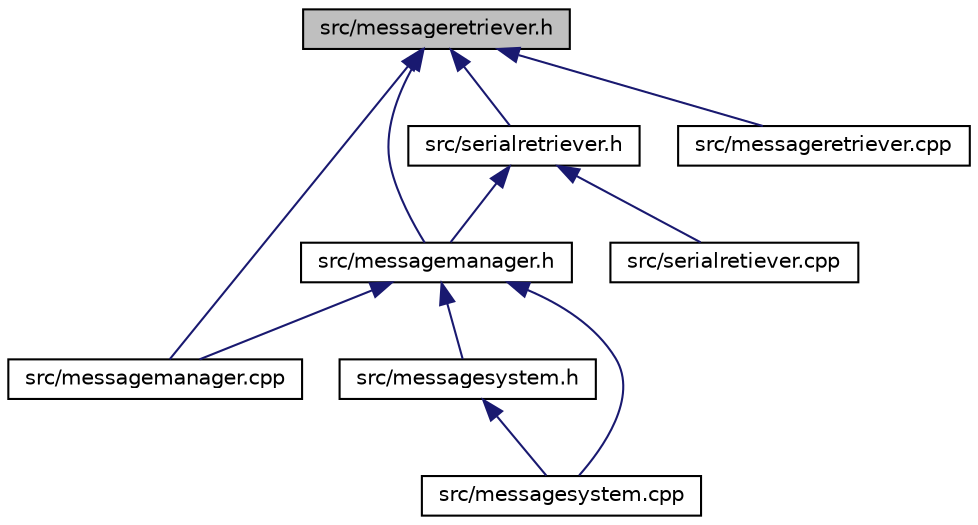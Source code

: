 digraph "src/messageretriever.h"
{
 // LATEX_PDF_SIZE
  edge [fontname="Helvetica",fontsize="10",labelfontname="Helvetica",labelfontsize="10"];
  node [fontname="Helvetica",fontsize="10",shape=record];
  Node1 [label="src/messageretriever.h",height=0.2,width=0.4,color="black", fillcolor="grey75", style="filled", fontcolor="black",tooltip="Message retriever base class for the led light strip."];
  Node1 -> Node2 [dir="back",color="midnightblue",fontsize="10",style="solid",fontname="Helvetica"];
  Node2 [label="src/messagemanager.h",height=0.2,width=0.4,color="black", fillcolor="white", style="filled",URL="$src_2messagemanager_8h.html",tooltip="This file contains the interface for how incoming messages will be handled."];
  Node2 -> Node3 [dir="back",color="midnightblue",fontsize="10",style="solid",fontname="Helvetica"];
  Node3 [label="src/messagemanager.cpp",height=0.2,width=0.4,color="black", fillcolor="white", style="filled",URL="$messagemanager_8cpp.html",tooltip="Contains definitions of funcitons from messagemanager.h."];
  Node2 -> Node4 [dir="back",color="midnightblue",fontsize="10",style="solid",fontname="Helvetica"];
  Node4 [label="src/messagesystem.h",height=0.2,width=0.4,color="black", fillcolor="white", style="filled",URL="$messagesystem_8h.html",tooltip="This is where all the different components of the message system come together to work."];
  Node4 -> Node5 [dir="back",color="midnightblue",fontsize="10",style="solid",fontname="Helvetica"];
  Node5 [label="src/messagesystem.cpp",height=0.2,width=0.4,color="black", fillcolor="white", style="filled",URL="$messagesystem_8cpp.html",tooltip="File containing information regaurding the message system implmenentaiton."];
  Node2 -> Node5 [dir="back",color="midnightblue",fontsize="10",style="solid",fontname="Helvetica"];
  Node1 -> Node6 [dir="back",color="midnightblue",fontsize="10",style="solid",fontname="Helvetica"];
  Node6 [label="src/serialretriever.h",height=0.2,width=0.4,color="black", fillcolor="white", style="filled",URL="$serialretriever_8h.html",tooltip="The serial message retriever. This will accept messages over serial."];
  Node6 -> Node2 [dir="back",color="midnightblue",fontsize="10",style="solid",fontname="Helvetica"];
  Node6 -> Node7 [dir="back",color="midnightblue",fontsize="10",style="solid",fontname="Helvetica"];
  Node7 [label="src/serialretiever.cpp",height=0.2,width=0.4,color="black", fillcolor="white", style="filled",URL="$serialretiever_8cpp.html",tooltip="Definition of class defined in serialreriever.h."];
  Node1 -> Node3 [dir="back",color="midnightblue",fontsize="10",style="solid",fontname="Helvetica"];
  Node1 -> Node8 [dir="back",color="midnightblue",fontsize="10",style="solid",fontname="Helvetica"];
  Node8 [label="src/messageretriever.cpp",height=0.2,width=0.4,color="black", fillcolor="white", style="filled",URL="$messageretriever_8cpp.html",tooltip="Defines some of the base class functionality for the classes that inhert this class to use."];
}
